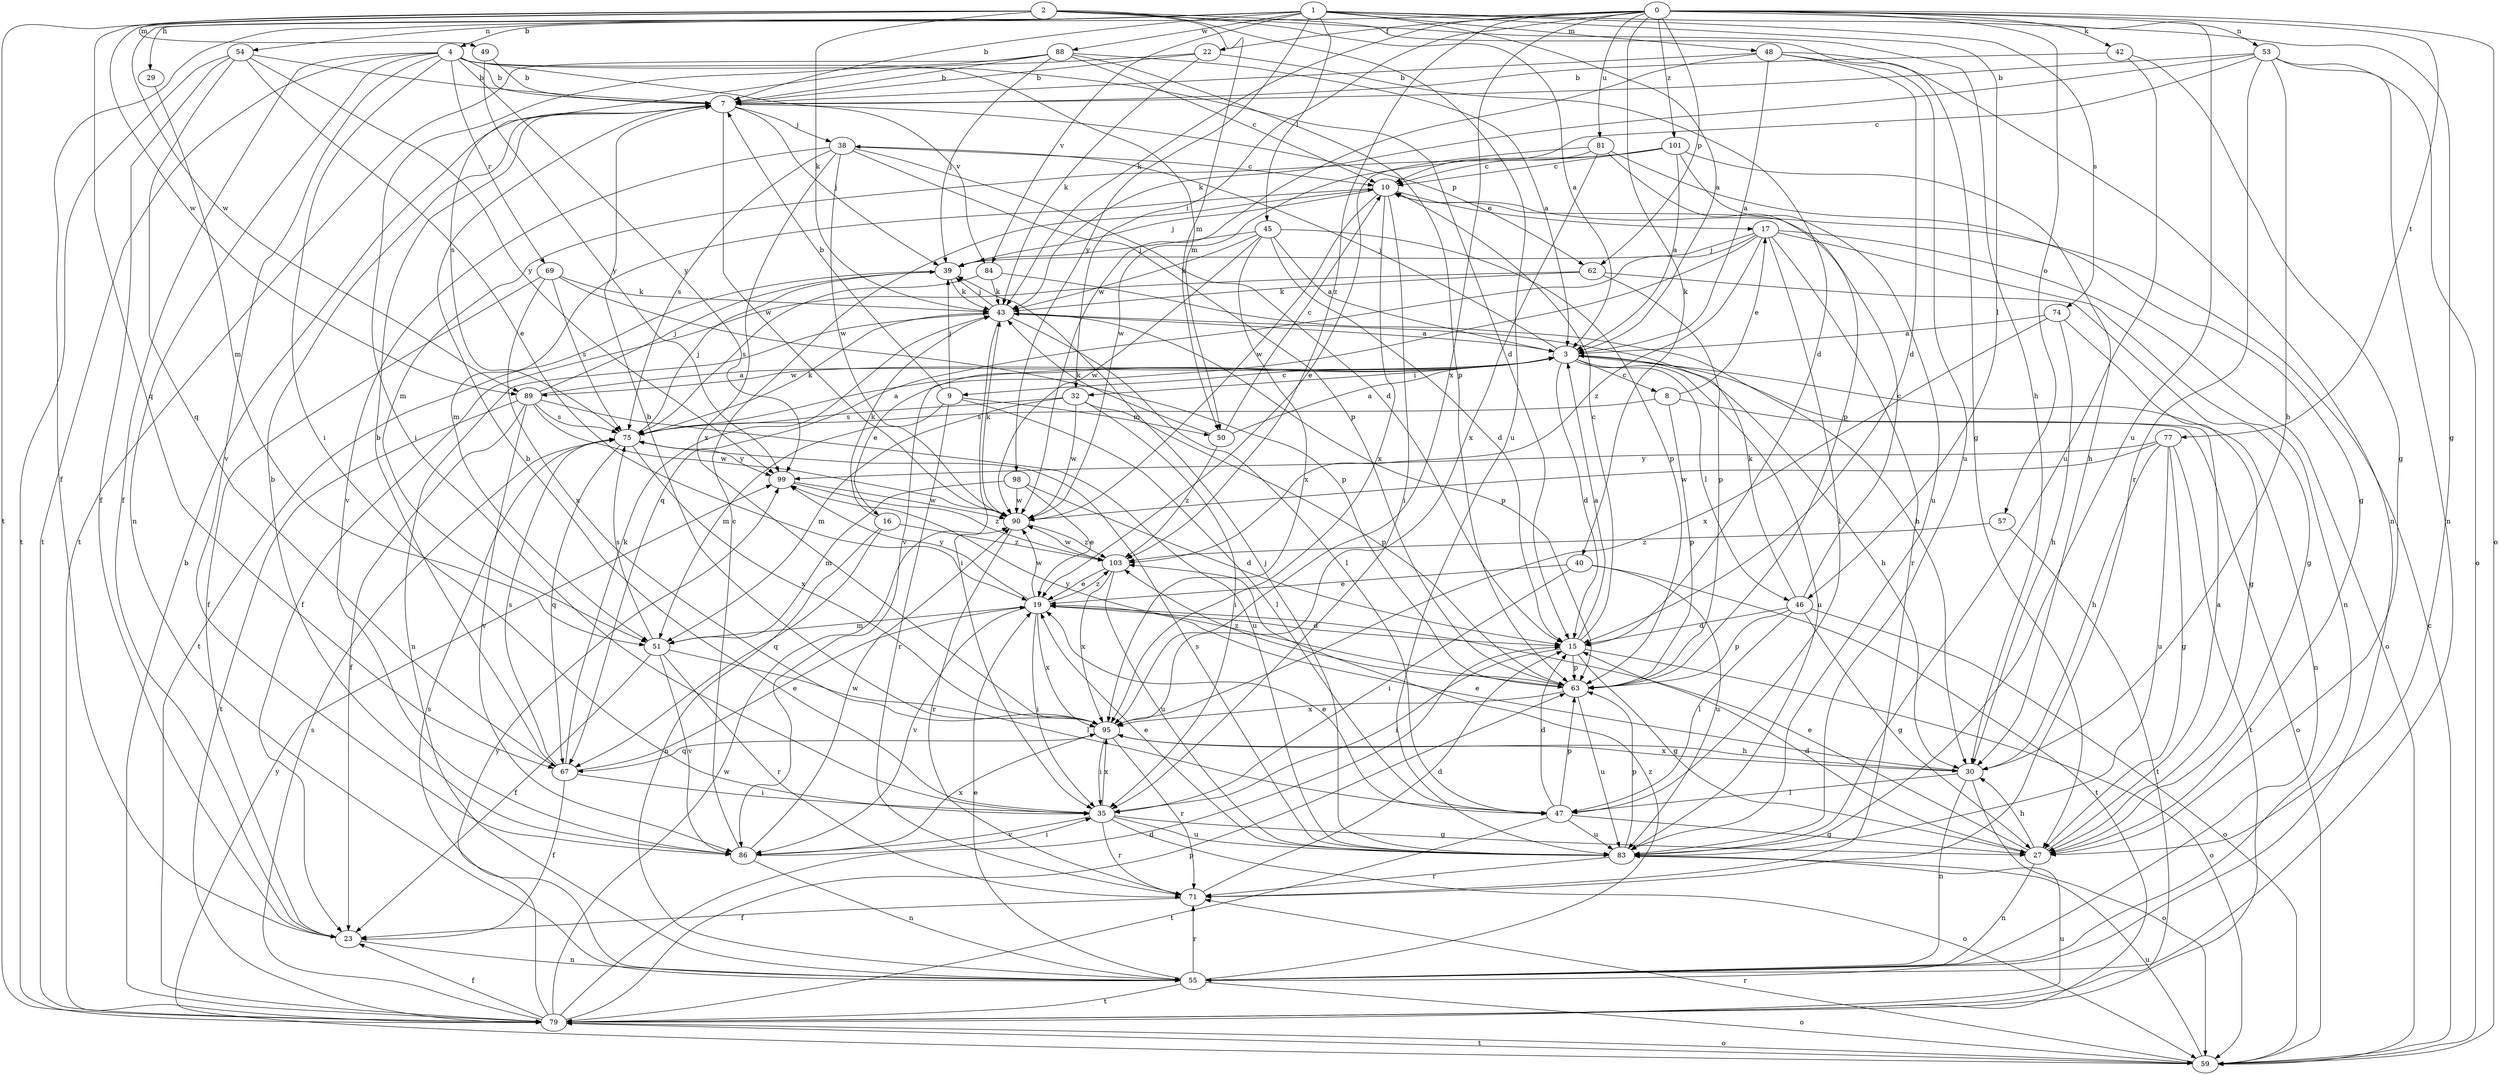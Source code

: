 strict digraph  {
0;
1;
2;
3;
4;
7;
8;
9;
10;
15;
16;
17;
19;
22;
23;
27;
29;
30;
32;
35;
38;
39;
40;
42;
43;
45;
46;
47;
48;
49;
50;
51;
53;
54;
55;
57;
59;
62;
63;
67;
69;
71;
74;
75;
77;
79;
81;
83;
84;
86;
88;
89;
90;
95;
98;
99;
101;
103;
0 -> 22  [label=f];
0 -> 23  [label=f];
0 -> 32  [label=i];
0 -> 40  [label=k];
0 -> 42  [label=k];
0 -> 43  [label=k];
0 -> 53  [label=n];
0 -> 57  [label=o];
0 -> 59  [label=o];
0 -> 62  [label=p];
0 -> 77  [label=t];
0 -> 81  [label=u];
0 -> 83  [label=u];
0 -> 95  [label=x];
0 -> 101  [label=z];
0 -> 103  [label=z];
1 -> 3  [label=a];
1 -> 4  [label=b];
1 -> 7  [label=b];
1 -> 27  [label=g];
1 -> 29  [label=h];
1 -> 45  [label=l];
1 -> 46  [label=l];
1 -> 48  [label=m];
1 -> 54  [label=n];
1 -> 74  [label=s];
1 -> 84  [label=v];
1 -> 88  [label=w];
1 -> 89  [label=w];
1 -> 98  [label=y];
2 -> 3  [label=a];
2 -> 27  [label=g];
2 -> 30  [label=h];
2 -> 43  [label=k];
2 -> 49  [label=m];
2 -> 50  [label=m];
2 -> 67  [label=q];
2 -> 79  [label=t];
2 -> 83  [label=u];
2 -> 89  [label=w];
3 -> 8  [label=c];
3 -> 9  [label=c];
3 -> 15  [label=d];
3 -> 16  [label=e];
3 -> 30  [label=h];
3 -> 32  [label=i];
3 -> 38  [label=j];
3 -> 46  [label=l];
3 -> 55  [label=n];
3 -> 83  [label=u];
3 -> 89  [label=w];
4 -> 7  [label=b];
4 -> 15  [label=d];
4 -> 23  [label=f];
4 -> 35  [label=i];
4 -> 50  [label=m];
4 -> 55  [label=n];
4 -> 69  [label=r];
4 -> 79  [label=t];
4 -> 84  [label=v];
4 -> 86  [label=v];
4 -> 99  [label=y];
7 -> 38  [label=j];
7 -> 39  [label=j];
7 -> 62  [label=p];
7 -> 90  [label=w];
8 -> 17  [label=e];
8 -> 59  [label=o];
8 -> 63  [label=p];
8 -> 75  [label=s];
9 -> 7  [label=b];
9 -> 39  [label=j];
9 -> 47  [label=l];
9 -> 50  [label=m];
9 -> 51  [label=m];
9 -> 71  [label=r];
10 -> 17  [label=e];
10 -> 35  [label=i];
10 -> 39  [label=j];
10 -> 51  [label=m];
10 -> 90  [label=w];
10 -> 95  [label=x];
15 -> 3  [label=a];
15 -> 10  [label=c];
15 -> 27  [label=g];
15 -> 35  [label=i];
15 -> 59  [label=o];
15 -> 63  [label=p];
16 -> 43  [label=k];
16 -> 55  [label=n];
16 -> 67  [label=q];
16 -> 103  [label=z];
17 -> 39  [label=j];
17 -> 47  [label=l];
17 -> 55  [label=n];
17 -> 59  [label=o];
17 -> 67  [label=q];
17 -> 71  [label=r];
17 -> 86  [label=v];
17 -> 103  [label=z];
19 -> 15  [label=d];
19 -> 35  [label=i];
19 -> 51  [label=m];
19 -> 86  [label=v];
19 -> 90  [label=w];
19 -> 95  [label=x];
19 -> 99  [label=y];
19 -> 103  [label=z];
22 -> 7  [label=b];
22 -> 15  [label=d];
22 -> 43  [label=k];
22 -> 75  [label=s];
23 -> 55  [label=n];
27 -> 3  [label=a];
27 -> 15  [label=d];
27 -> 19  [label=e];
27 -> 30  [label=h];
27 -> 55  [label=n];
29 -> 51  [label=m];
30 -> 19  [label=e];
30 -> 47  [label=l];
30 -> 55  [label=n];
30 -> 59  [label=o];
30 -> 95  [label=x];
32 -> 35  [label=i];
32 -> 51  [label=m];
32 -> 63  [label=p];
32 -> 75  [label=s];
32 -> 90  [label=w];
35 -> 7  [label=b];
35 -> 27  [label=g];
35 -> 59  [label=o];
35 -> 71  [label=r];
35 -> 83  [label=u];
35 -> 86  [label=v];
35 -> 95  [label=x];
38 -> 10  [label=c];
38 -> 15  [label=d];
38 -> 63  [label=p];
38 -> 75  [label=s];
38 -> 86  [label=v];
38 -> 90  [label=w];
38 -> 95  [label=x];
39 -> 43  [label=k];
39 -> 79  [label=t];
40 -> 19  [label=e];
40 -> 35  [label=i];
40 -> 79  [label=t];
40 -> 83  [label=u];
42 -> 7  [label=b];
42 -> 27  [label=g];
42 -> 83  [label=u];
43 -> 3  [label=a];
43 -> 35  [label=i];
43 -> 39  [label=j];
43 -> 47  [label=l];
43 -> 55  [label=n];
43 -> 63  [label=p];
45 -> 3  [label=a];
45 -> 15  [label=d];
45 -> 39  [label=j];
45 -> 43  [label=k];
45 -> 63  [label=p];
45 -> 90  [label=w];
45 -> 95  [label=x];
46 -> 10  [label=c];
46 -> 15  [label=d];
46 -> 27  [label=g];
46 -> 43  [label=k];
46 -> 47  [label=l];
46 -> 59  [label=o];
46 -> 63  [label=p];
47 -> 15  [label=d];
47 -> 19  [label=e];
47 -> 27  [label=g];
47 -> 63  [label=p];
47 -> 79  [label=t];
47 -> 83  [label=u];
48 -> 3  [label=a];
48 -> 7  [label=b];
48 -> 15  [label=d];
48 -> 55  [label=n];
48 -> 83  [label=u];
48 -> 90  [label=w];
49 -> 7  [label=b];
49 -> 99  [label=y];
50 -> 3  [label=a];
50 -> 10  [label=c];
50 -> 43  [label=k];
50 -> 103  [label=z];
51 -> 23  [label=f];
51 -> 47  [label=l];
51 -> 71  [label=r];
51 -> 75  [label=s];
51 -> 86  [label=v];
53 -> 7  [label=b];
53 -> 10  [label=c];
53 -> 30  [label=h];
53 -> 43  [label=k];
53 -> 55  [label=n];
53 -> 59  [label=o];
53 -> 71  [label=r];
54 -> 7  [label=b];
54 -> 19  [label=e];
54 -> 23  [label=f];
54 -> 67  [label=q];
54 -> 79  [label=t];
54 -> 99  [label=y];
55 -> 19  [label=e];
55 -> 59  [label=o];
55 -> 71  [label=r];
55 -> 75  [label=s];
55 -> 79  [label=t];
55 -> 103  [label=z];
57 -> 79  [label=t];
57 -> 103  [label=z];
59 -> 10  [label=c];
59 -> 71  [label=r];
59 -> 79  [label=t];
59 -> 83  [label=u];
59 -> 99  [label=y];
62 -> 23  [label=f];
62 -> 27  [label=g];
62 -> 43  [label=k];
62 -> 63  [label=p];
63 -> 83  [label=u];
63 -> 95  [label=x];
63 -> 99  [label=y];
63 -> 103  [label=z];
67 -> 7  [label=b];
67 -> 19  [label=e];
67 -> 23  [label=f];
67 -> 35  [label=i];
67 -> 43  [label=k];
67 -> 75  [label=s];
69 -> 23  [label=f];
69 -> 43  [label=k];
69 -> 63  [label=p];
69 -> 75  [label=s];
69 -> 95  [label=x];
71 -> 15  [label=d];
71 -> 23  [label=f];
74 -> 3  [label=a];
74 -> 27  [label=g];
74 -> 30  [label=h];
74 -> 95  [label=x];
75 -> 3  [label=a];
75 -> 39  [label=j];
75 -> 43  [label=k];
75 -> 67  [label=q];
75 -> 95  [label=x];
75 -> 99  [label=y];
77 -> 27  [label=g];
77 -> 30  [label=h];
77 -> 79  [label=t];
77 -> 83  [label=u];
77 -> 90  [label=w];
77 -> 99  [label=y];
79 -> 7  [label=b];
79 -> 15  [label=d];
79 -> 23  [label=f];
79 -> 59  [label=o];
79 -> 63  [label=p];
79 -> 75  [label=s];
79 -> 83  [label=u];
79 -> 90  [label=w];
79 -> 99  [label=y];
81 -> 10  [label=c];
81 -> 19  [label=e];
81 -> 27  [label=g];
81 -> 63  [label=p];
81 -> 95  [label=x];
83 -> 19  [label=e];
83 -> 39  [label=j];
83 -> 63  [label=p];
83 -> 71  [label=r];
83 -> 75  [label=s];
84 -> 30  [label=h];
84 -> 43  [label=k];
84 -> 75  [label=s];
86 -> 7  [label=b];
86 -> 10  [label=c];
86 -> 35  [label=i];
86 -> 55  [label=n];
86 -> 90  [label=w];
86 -> 95  [label=x];
88 -> 3  [label=a];
88 -> 7  [label=b];
88 -> 10  [label=c];
88 -> 35  [label=i];
88 -> 39  [label=j];
88 -> 63  [label=p];
88 -> 79  [label=t];
89 -> 3  [label=a];
89 -> 23  [label=f];
89 -> 39  [label=j];
89 -> 75  [label=s];
89 -> 79  [label=t];
89 -> 83  [label=u];
89 -> 86  [label=v];
89 -> 90  [label=w];
90 -> 43  [label=k];
90 -> 71  [label=r];
90 -> 103  [label=z];
95 -> 7  [label=b];
95 -> 30  [label=h];
95 -> 35  [label=i];
95 -> 67  [label=q];
95 -> 71  [label=r];
98 -> 15  [label=d];
98 -> 19  [label=e];
98 -> 51  [label=m];
98 -> 90  [label=w];
99 -> 90  [label=w];
99 -> 103  [label=z];
101 -> 3  [label=a];
101 -> 10  [label=c];
101 -> 30  [label=h];
101 -> 51  [label=m];
101 -> 83  [label=u];
101 -> 90  [label=w];
103 -> 19  [label=e];
103 -> 83  [label=u];
103 -> 90  [label=w];
103 -> 95  [label=x];
}
